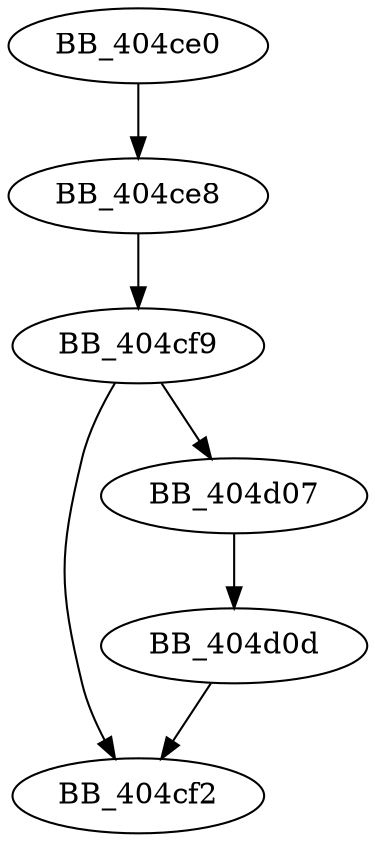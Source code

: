 DiGraph sub_404CE0{
BB_404ce0->BB_404ce8
BB_404ce8->BB_404cf9
BB_404cf9->BB_404cf2
BB_404cf9->BB_404d07
BB_404d07->BB_404d0d
BB_404d0d->BB_404cf2
}
